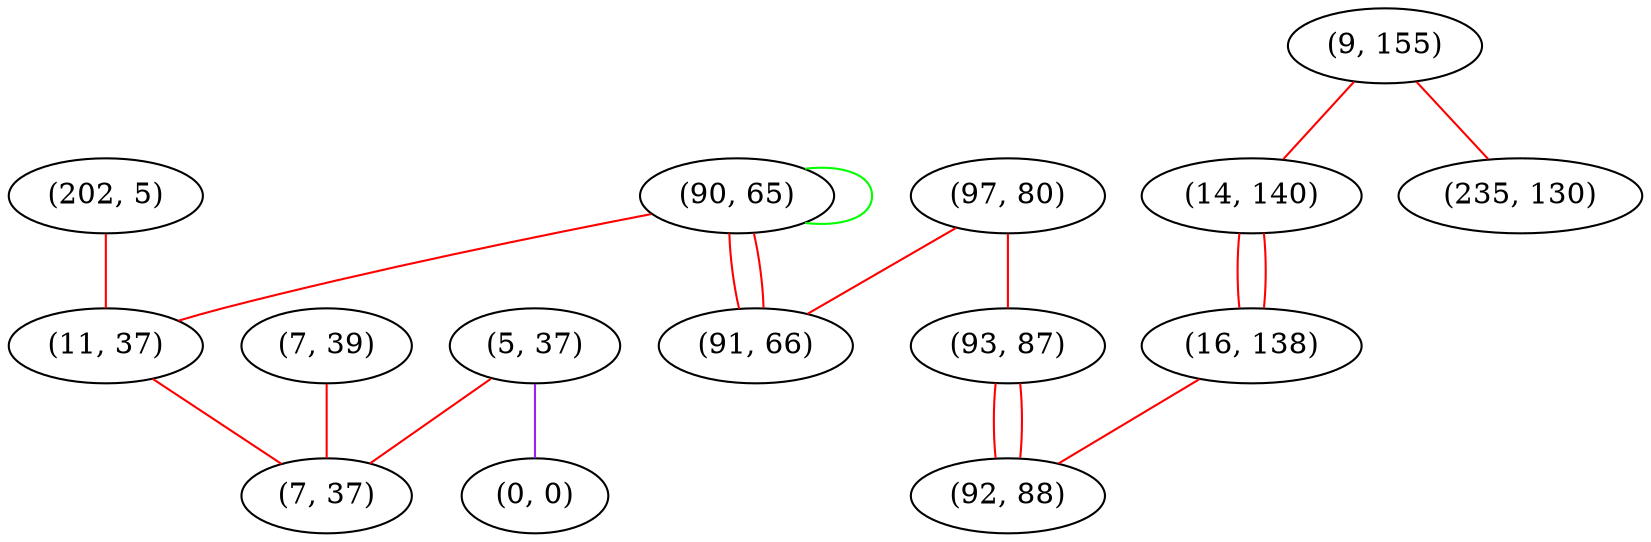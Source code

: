 graph "" {
"(202, 5)";
"(9, 155)";
"(5, 37)";
"(90, 65)";
"(11, 37)";
"(97, 80)";
"(7, 39)";
"(0, 0)";
"(93, 87)";
"(14, 140)";
"(7, 37)";
"(16, 138)";
"(91, 66)";
"(235, 130)";
"(92, 88)";
"(202, 5)" -- "(11, 37)"  [color=red, key=0, weight=1];
"(9, 155)" -- "(14, 140)"  [color=red, key=0, weight=1];
"(9, 155)" -- "(235, 130)"  [color=red, key=0, weight=1];
"(5, 37)" -- "(7, 37)"  [color=red, key=0, weight=1];
"(5, 37)" -- "(0, 0)"  [color=purple, key=0, weight=4];
"(90, 65)" -- "(91, 66)"  [color=red, key=0, weight=1];
"(90, 65)" -- "(91, 66)"  [color=red, key=1, weight=1];
"(90, 65)" -- "(90, 65)"  [color=green, key=0, weight=2];
"(90, 65)" -- "(11, 37)"  [color=red, key=0, weight=1];
"(11, 37)" -- "(7, 37)"  [color=red, key=0, weight=1];
"(97, 80)" -- "(91, 66)"  [color=red, key=0, weight=1];
"(97, 80)" -- "(93, 87)"  [color=red, key=0, weight=1];
"(7, 39)" -- "(7, 37)"  [color=red, key=0, weight=1];
"(93, 87)" -- "(92, 88)"  [color=red, key=0, weight=1];
"(93, 87)" -- "(92, 88)"  [color=red, key=1, weight=1];
"(14, 140)" -- "(16, 138)"  [color=red, key=0, weight=1];
"(14, 140)" -- "(16, 138)"  [color=red, key=1, weight=1];
"(16, 138)" -- "(92, 88)"  [color=red, key=0, weight=1];
}
